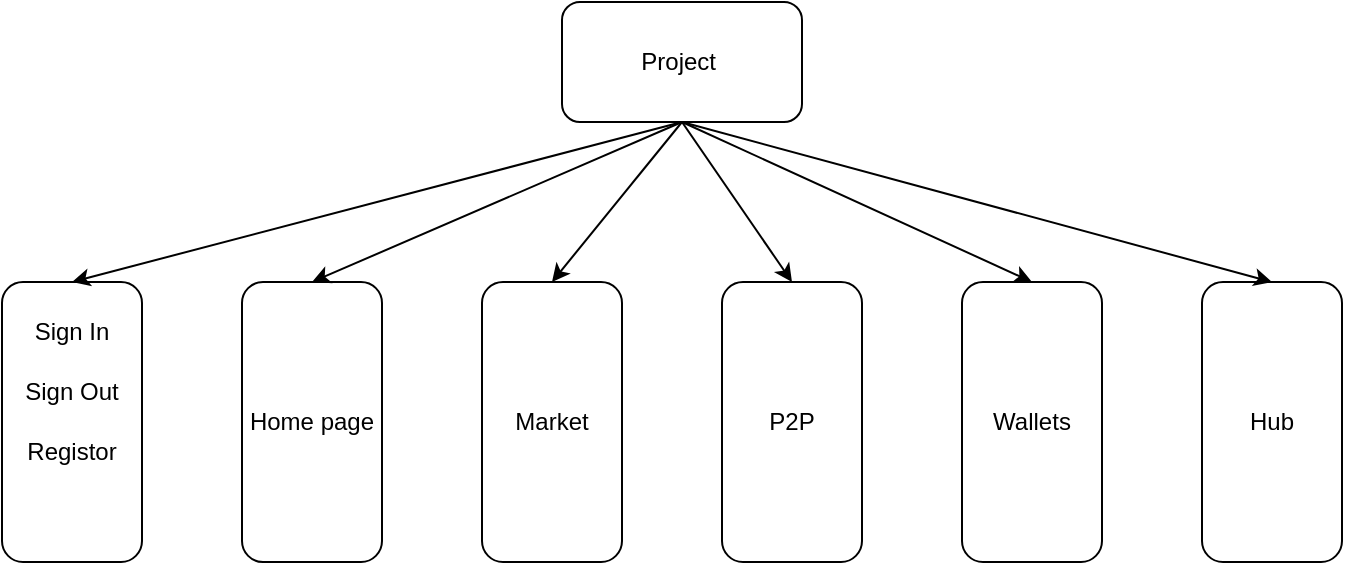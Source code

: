 <mxfile version="16.2.4" type="device"><diagram id="_tRfThL1qBx6v0SE-yJg" name="Page-1"><mxGraphModel dx="824" dy="404" grid="1" gridSize="10" guides="1" tooltips="1" connect="1" arrows="1" fold="1" page="1" pageScale="1" pageWidth="827" pageHeight="1169" math="0" shadow="0"><root><mxCell id="0"/><mxCell id="1" parent="0"/><mxCell id="MrKJZFpD-GhRYorA9ZD1-17" value="Market" style="rounded=1;whiteSpace=wrap;html=1;" vertex="1" parent="1"><mxGeometry x="280" y="160" width="70" height="140" as="geometry"/></mxCell><mxCell id="MrKJZFpD-GhRYorA9ZD1-18" value="P2P" style="rounded=1;whiteSpace=wrap;html=1;" vertex="1" parent="1"><mxGeometry x="400" y="160" width="70" height="140" as="geometry"/></mxCell><mxCell id="MrKJZFpD-GhRYorA9ZD1-19" value="Wallets" style="rounded=1;whiteSpace=wrap;html=1;" vertex="1" parent="1"><mxGeometry x="520" y="160" width="70" height="140" as="geometry"/></mxCell><mxCell id="MrKJZFpD-GhRYorA9ZD1-20" value="Hub" style="rounded=1;whiteSpace=wrap;html=1;" vertex="1" parent="1"><mxGeometry x="640" y="160" width="70" height="140" as="geometry"/></mxCell><mxCell id="MrKJZFpD-GhRYorA9ZD1-21" value="Project&amp;nbsp;" style="rounded=1;whiteSpace=wrap;html=1;" vertex="1" parent="1"><mxGeometry x="320" y="20" width="120" height="60" as="geometry"/></mxCell><mxCell id="MrKJZFpD-GhRYorA9ZD1-23" value="" style="rounded=1;whiteSpace=wrap;html=1;" vertex="1" parent="1"><mxGeometry x="40" y="160" width="70" height="140" as="geometry"/></mxCell><mxCell id="MrKJZFpD-GhRYorA9ZD1-24" value="Home page" style="rounded=1;whiteSpace=wrap;html=1;" vertex="1" parent="1"><mxGeometry x="160" y="160" width="70" height="140" as="geometry"/></mxCell><mxCell id="MrKJZFpD-GhRYorA9ZD1-27" value="Sign In" style="text;html=1;strokeColor=none;fillColor=none;align=center;verticalAlign=middle;whiteSpace=wrap;rounded=0;" vertex="1" parent="1"><mxGeometry x="45" y="170" width="60" height="30" as="geometry"/></mxCell><mxCell id="MrKJZFpD-GhRYorA9ZD1-28" value="Sign Out" style="text;html=1;strokeColor=none;fillColor=none;align=center;verticalAlign=middle;whiteSpace=wrap;rounded=0;" vertex="1" parent="1"><mxGeometry x="45" y="200" width="60" height="30" as="geometry"/></mxCell><mxCell id="MrKJZFpD-GhRYorA9ZD1-29" value="Registor" style="text;html=1;strokeColor=none;fillColor=none;align=center;verticalAlign=middle;whiteSpace=wrap;rounded=0;" vertex="1" parent="1"><mxGeometry x="45" y="230" width="60" height="30" as="geometry"/></mxCell><mxCell id="MrKJZFpD-GhRYorA9ZD1-30" value="" style="endArrow=classic;html=1;rounded=0;exitX=0.5;exitY=1;exitDx=0;exitDy=0;entryX=0.5;entryY=0;entryDx=0;entryDy=0;" edge="1" parent="1" source="MrKJZFpD-GhRYorA9ZD1-21" target="MrKJZFpD-GhRYorA9ZD1-23"><mxGeometry width="50" height="50" relative="1" as="geometry"><mxPoint x="190" y="90" as="sourcePoint"/><mxPoint x="240" y="40" as="targetPoint"/></mxGeometry></mxCell><mxCell id="MrKJZFpD-GhRYorA9ZD1-31" value="" style="endArrow=classic;html=1;rounded=0;exitX=0.5;exitY=1;exitDx=0;exitDy=0;entryX=0.5;entryY=0;entryDx=0;entryDy=0;" edge="1" parent="1" source="MrKJZFpD-GhRYorA9ZD1-21" target="MrKJZFpD-GhRYorA9ZD1-20"><mxGeometry width="50" height="50" relative="1" as="geometry"><mxPoint x="440" y="90" as="sourcePoint"/><mxPoint x="85" y="170" as="targetPoint"/></mxGeometry></mxCell><mxCell id="MrKJZFpD-GhRYorA9ZD1-32" value="" style="endArrow=classic;html=1;rounded=0;exitX=0.5;exitY=1;exitDx=0;exitDy=0;entryX=0.5;entryY=0;entryDx=0;entryDy=0;" edge="1" parent="1" source="MrKJZFpD-GhRYorA9ZD1-21" target="MrKJZFpD-GhRYorA9ZD1-18"><mxGeometry width="50" height="50" relative="1" as="geometry"><mxPoint x="450" y="100" as="sourcePoint"/><mxPoint x="95" y="180" as="targetPoint"/></mxGeometry></mxCell><mxCell id="MrKJZFpD-GhRYorA9ZD1-33" value="" style="endArrow=classic;html=1;rounded=0;entryX=0.5;entryY=0;entryDx=0;entryDy=0;exitX=0.5;exitY=1;exitDx=0;exitDy=0;" edge="1" parent="1" source="MrKJZFpD-GhRYorA9ZD1-21" target="MrKJZFpD-GhRYorA9ZD1-24"><mxGeometry width="50" height="50" relative="1" as="geometry"><mxPoint x="430" y="100" as="sourcePoint"/><mxPoint x="105" y="190" as="targetPoint"/></mxGeometry></mxCell><mxCell id="MrKJZFpD-GhRYorA9ZD1-34" value="" style="endArrow=classic;html=1;rounded=0;exitX=0.5;exitY=1;exitDx=0;exitDy=0;entryX=0.5;entryY=0;entryDx=0;entryDy=0;" edge="1" parent="1" source="MrKJZFpD-GhRYorA9ZD1-21" target="MrKJZFpD-GhRYorA9ZD1-19"><mxGeometry width="50" height="50" relative="1" as="geometry"><mxPoint x="470" y="120" as="sourcePoint"/><mxPoint x="115" y="200" as="targetPoint"/></mxGeometry></mxCell><mxCell id="MrKJZFpD-GhRYorA9ZD1-35" value="" style="endArrow=classic;html=1;rounded=0;exitX=0.5;exitY=1;exitDx=0;exitDy=0;entryX=0.5;entryY=0;entryDx=0;entryDy=0;" edge="1" parent="1" source="MrKJZFpD-GhRYorA9ZD1-21" target="MrKJZFpD-GhRYorA9ZD1-17"><mxGeometry width="50" height="50" relative="1" as="geometry"><mxPoint x="480" y="130" as="sourcePoint"/><mxPoint x="125" y="210" as="targetPoint"/></mxGeometry></mxCell></root></mxGraphModel></diagram></mxfile>